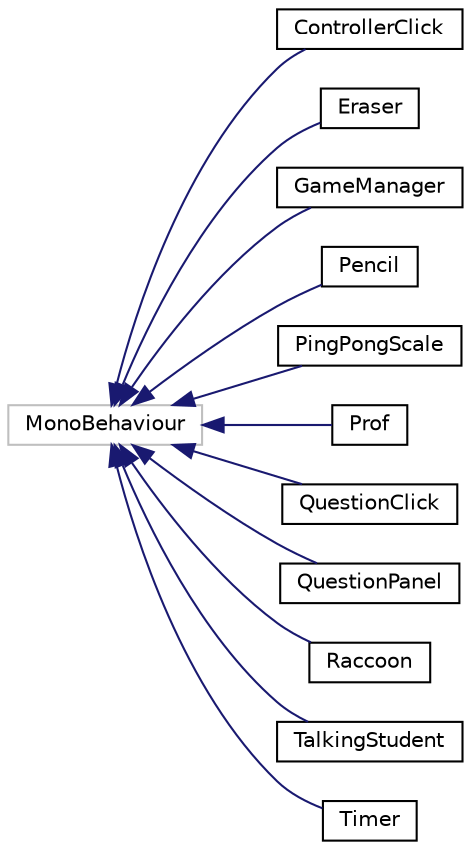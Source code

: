 digraph "Graphical Class Hierarchy"
{
 // LATEX_PDF_SIZE
  edge [fontname="Helvetica",fontsize="10",labelfontname="Helvetica",labelfontsize="10"];
  node [fontname="Helvetica",fontsize="10",shape=record];
  rankdir="LR";
  Node3 [label="MonoBehaviour",height=0.2,width=0.4,color="grey75", fillcolor="white", style="filled",tooltip=" "];
  Node3 -> Node0 [dir="back",color="midnightblue",fontsize="10",style="solid",fontname="Helvetica"];
  Node0 [label="ControllerClick",height=0.2,width=0.4,color="black", fillcolor="white", style="filled",URL="$class_controller_click.html",tooltip=" "];
  Node3 -> Node5 [dir="back",color="midnightblue",fontsize="10",style="solid",fontname="Helvetica"];
  Node5 [label="Eraser",height=0.2,width=0.4,color="black", fillcolor="white", style="filled",URL="$class_eraser.html",tooltip=" "];
  Node3 -> Node6 [dir="back",color="midnightblue",fontsize="10",style="solid",fontname="Helvetica"];
  Node6 [label="GameManager",height=0.2,width=0.4,color="black", fillcolor="white", style="filled",URL="$class_game_manager.html",tooltip=" "];
  Node3 -> Node7 [dir="back",color="midnightblue",fontsize="10",style="solid",fontname="Helvetica"];
  Node7 [label="Pencil",height=0.2,width=0.4,color="black", fillcolor="white", style="filled",URL="$class_pencil.html",tooltip=" "];
  Node3 -> Node8 [dir="back",color="midnightblue",fontsize="10",style="solid",fontname="Helvetica"];
  Node8 [label="PingPongScale",height=0.2,width=0.4,color="black", fillcolor="white", style="filled",URL="$class_ping_pong_scale.html",tooltip=" "];
  Node3 -> Node9 [dir="back",color="midnightblue",fontsize="10",style="solid",fontname="Helvetica"];
  Node9 [label="Prof",height=0.2,width=0.4,color="black", fillcolor="white", style="filled",URL="$class_prof.html",tooltip=" "];
  Node3 -> Node10 [dir="back",color="midnightblue",fontsize="10",style="solid",fontname="Helvetica"];
  Node10 [label="QuestionClick",height=0.2,width=0.4,color="black", fillcolor="white", style="filled",URL="$class_question_click.html",tooltip=" "];
  Node3 -> Node11 [dir="back",color="midnightblue",fontsize="10",style="solid",fontname="Helvetica"];
  Node11 [label="QuestionPanel",height=0.2,width=0.4,color="black", fillcolor="white", style="filled",URL="$class_question_panel.html",tooltip=" "];
  Node3 -> Node12 [dir="back",color="midnightblue",fontsize="10",style="solid",fontname="Helvetica"];
  Node12 [label="Raccoon",height=0.2,width=0.4,color="black", fillcolor="white", style="filled",URL="$class_raccoon.html",tooltip=" "];
  Node3 -> Node13 [dir="back",color="midnightblue",fontsize="10",style="solid",fontname="Helvetica"];
  Node13 [label="TalkingStudent",height=0.2,width=0.4,color="black", fillcolor="white", style="filled",URL="$class_talking_student.html",tooltip=" "];
  Node3 -> Node14 [dir="back",color="midnightblue",fontsize="10",style="solid",fontname="Helvetica"];
  Node14 [label="Timer",height=0.2,width=0.4,color="black", fillcolor="white", style="filled",URL="$class_timer.html",tooltip=" "];
}
